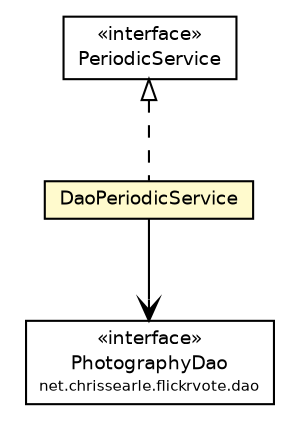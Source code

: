 #!/usr/local/bin/dot
#
# Class diagram 
# Generated by UmlGraph version 4.6 (http://www.spinellis.gr/sw/umlgraph)
#

digraph G {
	edge [fontname="Helvetica",fontsize=10,labelfontname="Helvetica",labelfontsize=10];
	node [fontname="Helvetica",fontsize=10,shape=plaintext];
	// net.chrissearle.flickrvote.service.DaoPeriodicService
	c276 [label=<<table border="0" cellborder="1" cellspacing="0" cellpadding="2" port="p" bgcolor="lemonChiffon" href="./DaoPeriodicService.html">
		<tr><td><table border="0" cellspacing="0" cellpadding="1">
			<tr><td> DaoPeriodicService </td></tr>
		</table></td></tr>
		</table>>, fontname="Helvetica", fontcolor="black", fontsize=9.0];
	//net.chrissearle.flickrvote.service.DaoPeriodicService implements net.chrissearle.flickrvote.service.PeriodicService
	c282:p -> c276:p [dir=back,arrowtail=empty,style=dashed];
	// net.chrissearle.flickrvote.service.DaoPeriodicService NAVASSOC net.chrissearle.flickrvote.dao.PhotographyDao
	c276:p -> c283:p [taillabel="", label="", headlabel="", fontname="Helvetica", fontcolor="black", fontsize=10.0, color="black", arrowhead=open];
	// net.chrissearle.flickrvote.dao.PhotographyDao
	c283 [label=<<table border="0" cellborder="1" cellspacing="0" cellpadding="2" port="p">
		<tr><td><table border="0" cellspacing="0" cellpadding="1">
			<tr><td> &laquo;interface&raquo; </td></tr>
			<tr><td> PhotographyDao </td></tr>
			<tr><td><font point-size="7.0"> net.chrissearle.flickrvote.dao </font></td></tr>
		</table></td></tr>
		</table>>, fontname="Helvetica", fontcolor="black", fontsize=9.0];
	// net.chrissearle.flickrvote.service.PeriodicService
	c282 [label=<<table border="0" cellborder="1" cellspacing="0" cellpadding="2" port="p">
		<tr><td><table border="0" cellspacing="0" cellpadding="1">
			<tr><td> &laquo;interface&raquo; </td></tr>
			<tr><td> PeriodicService </td></tr>
		</table></td></tr>
		</table>>, fontname="Helvetica", fontcolor="black", fontsize=9.0];
}

